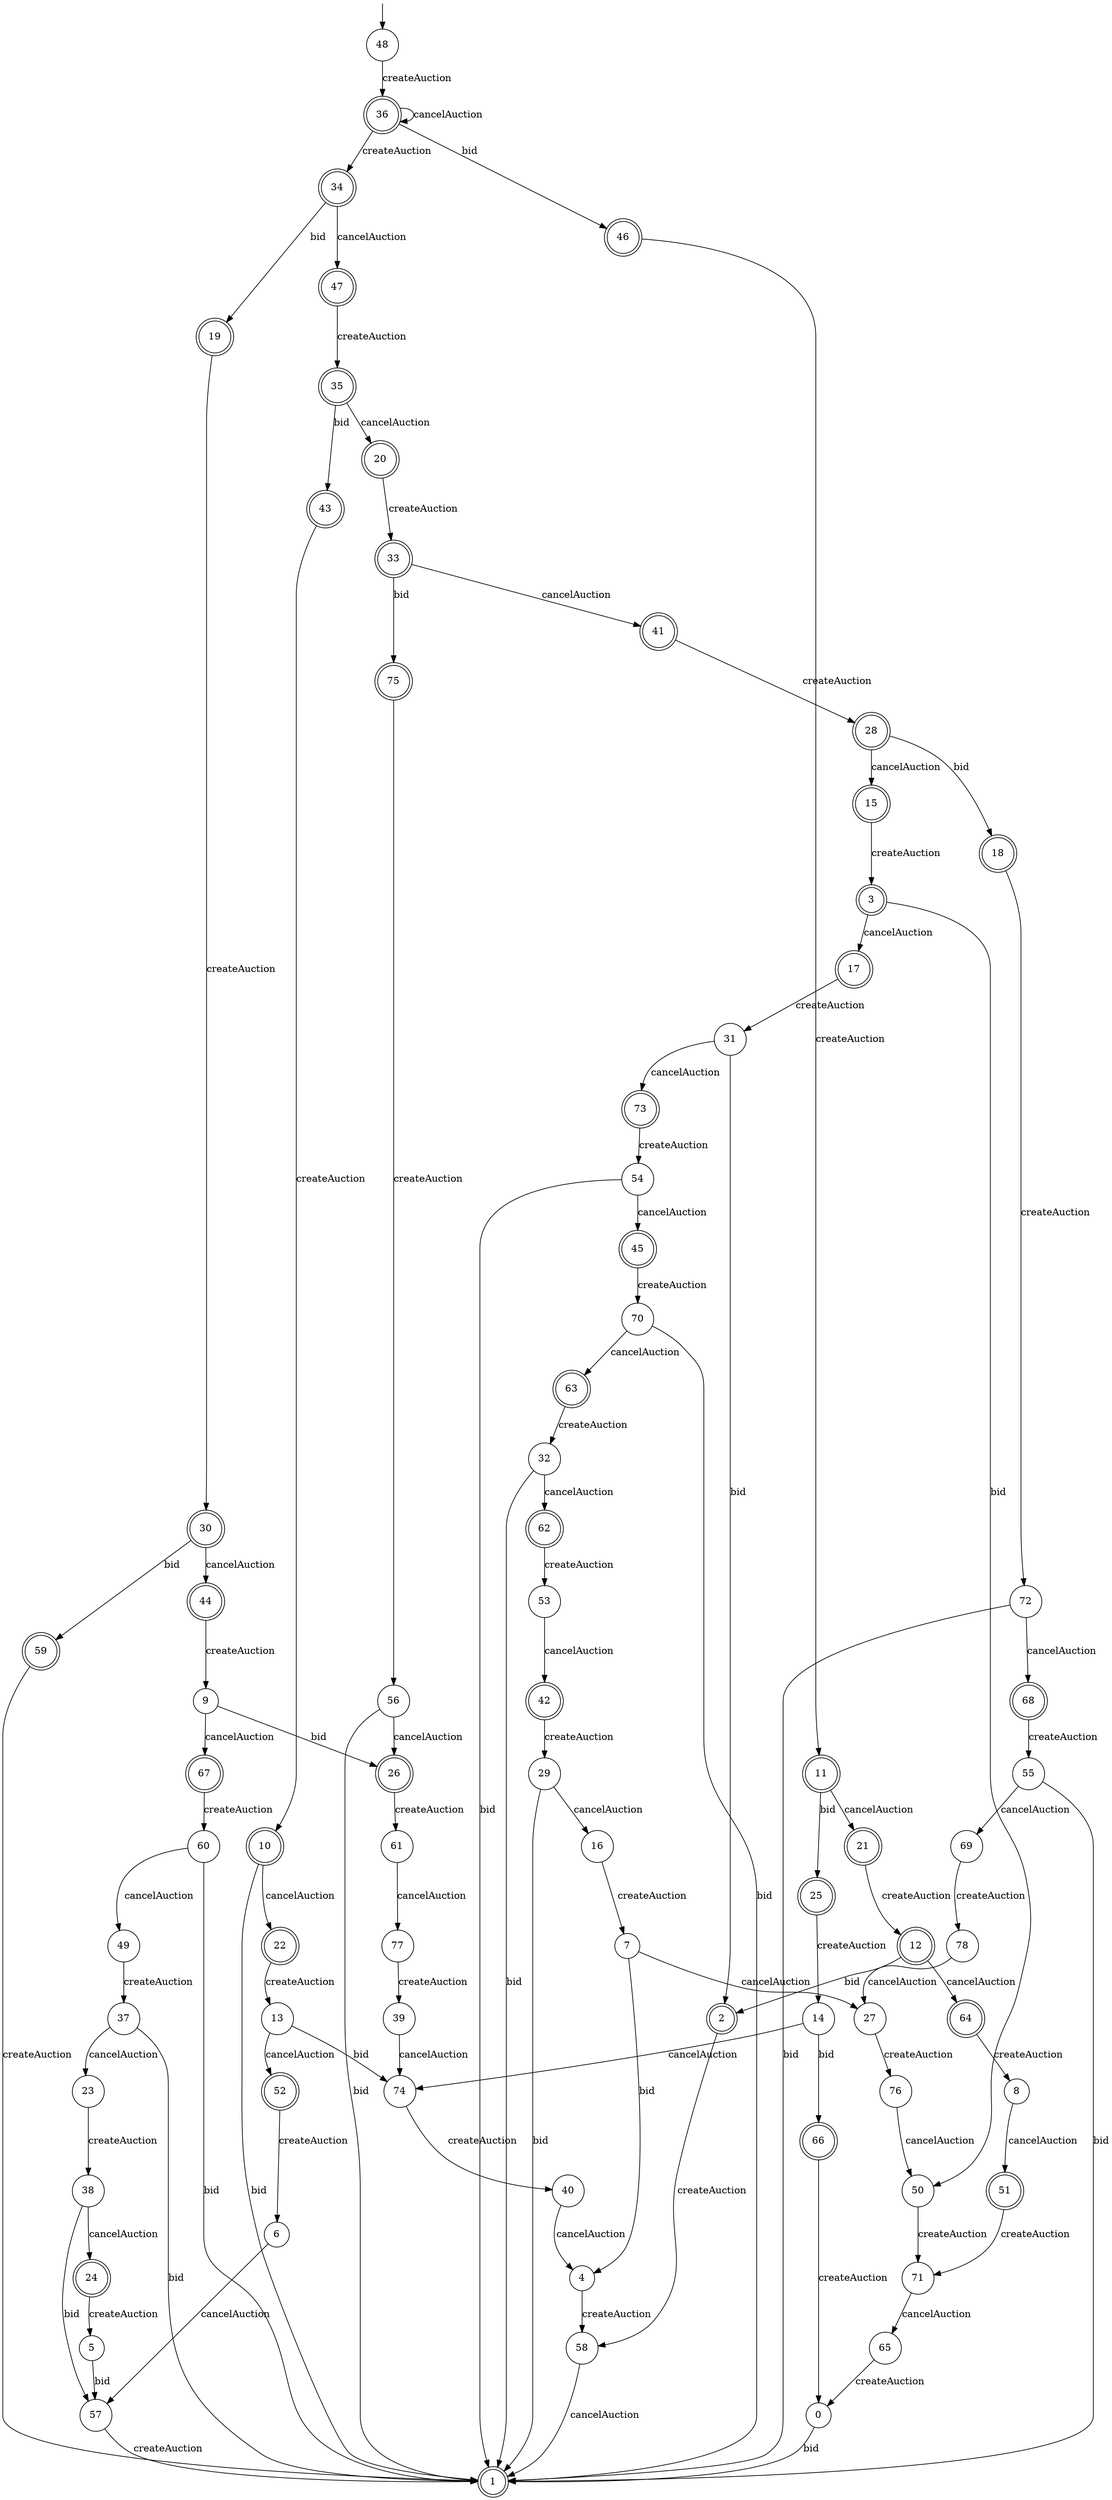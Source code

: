 digraph g {

	s0 [shape="circle" label="0"];
	s1 [shape="doublecircle" label="1"];
	s2 [shape="doublecircle" label="2"];
	s3 [shape="doublecircle" label="3"];
	s4 [shape="circle" label="4"];
	s5 [shape="circle" label="5"];
	s6 [shape="circle" label="6"];
	s7 [shape="circle" label="7"];
	s8 [shape="circle" label="8"];
	s9 [shape="circle" label="9"];
	s10 [shape="doublecircle" label="10"];
	s11 [shape="doublecircle" label="11"];
	s12 [shape="doublecircle" label="12"];
	s13 [shape="circle" label="13"];
	s14 [shape="circle" label="14"];
	s15 [shape="doublecircle" label="15"];
	s16 [shape="circle" label="16"];
	s17 [shape="doublecircle" label="17"];
	s18 [shape="doublecircle" label="18"];
	s19 [shape="doublecircle" label="19"];
	s20 [shape="doublecircle" label="20"];
	s21 [shape="doublecircle" label="21"];
	s22 [shape="doublecircle" label="22"];
	s23 [shape="circle" label="23"];
	s24 [shape="doublecircle" label="24"];
	s25 [shape="doublecircle" label="25"];
	s26 [shape="doublecircle" label="26"];
	s27 [shape="circle" label="27"];
	s28 [shape="doublecircle" label="28"];
	s29 [shape="circle" label="29"];
	s30 [shape="doublecircle" label="30"];
	s31 [shape="circle" label="31"];
	s32 [shape="circle" label="32"];
	s33 [shape="doublecircle" label="33"];
	s34 [shape="doublecircle" label="34"];
	s35 [shape="doublecircle" label="35"];
	s36 [shape="doublecircle" label="36"];
	s37 [shape="circle" label="37"];
	s38 [shape="circle" label="38"];
	s39 [shape="circle" label="39"];
	s40 [shape="circle" label="40"];
	s41 [shape="doublecircle" label="41"];
	s42 [shape="doublecircle" label="42"];
	s43 [shape="doublecircle" label="43"];
	s44 [shape="doublecircle" label="44"];
	s45 [shape="doublecircle" label="45"];
	s46 [shape="doublecircle" label="46"];
	s47 [shape="doublecircle" label="47"];
	s48 [shape="circle" label="48"];
	s49 [shape="circle" label="49"];
	s50 [shape="circle" label="50"];
	s51 [shape="doublecircle" label="51"];
	s52 [shape="doublecircle" label="52"];
	s53 [shape="circle" label="53"];
	s54 [shape="circle" label="54"];
	s55 [shape="circle" label="55"];
	s56 [shape="circle" label="56"];
	s57 [shape="circle" label="57"];
	s58 [shape="circle" label="58"];
	s59 [shape="doublecircle" label="59"];
	s60 [shape="circle" label="60"];
	s61 [shape="circle" label="61"];
	s62 [shape="doublecircle" label="62"];
	s63 [shape="doublecircle" label="63"];
	s64 [shape="doublecircle" label="64"];
	s65 [shape="circle" label="65"];
	s66 [shape="doublecircle" label="66"];
	s67 [shape="doublecircle" label="67"];
	s68 [shape="doublecircle" label="68"];
	s69 [shape="circle" label="69"];
	s70 [shape="circle" label="70"];
	s71 [shape="circle" label="71"];
	s72 [shape="circle" label="72"];
	s73 [shape="doublecircle" label="73"];
	s74 [shape="circle" label="74"];
	s75 [shape="doublecircle" label="75"];
	s76 [shape="circle" label="76"];
	s77 [shape="circle" label="77"];
	s78 [shape="circle" label="78"];
	s0 -> s1 [label="bid"];
	s2 -> s58 [label="createAuction"];
	s3 -> s17 [label="cancelAuction"];
	s3 -> s50 [label="bid"];
	s4 -> s58 [label="createAuction"];
	s5 -> s57 [label="bid"];
	s6 -> s57 [label="cancelAuction"];
	s7 -> s27 [label="cancelAuction"];
	s7 -> s4 [label="bid"];
	s8 -> s51 [label="cancelAuction"];
	s9 -> s67 [label="cancelAuction"];
	s9 -> s26 [label="bid"];
	s10 -> s22 [label="cancelAuction"];
	s10 -> s1 [label="bid"];
	s11 -> s21 [label="cancelAuction"];
	s11 -> s25 [label="bid"];
	s12 -> s64 [label="cancelAuction"];
	s12 -> s2 [label="bid"];
	s13 -> s52 [label="cancelAuction"];
	s13 -> s74 [label="bid"];
	s14 -> s74 [label="cancelAuction"];
	s14 -> s66 [label="bid"];
	s15 -> s3 [label="createAuction"];
	s16 -> s7 [label="createAuction"];
	s17 -> s31 [label="createAuction"];
	s18 -> s72 [label="createAuction"];
	s19 -> s30 [label="createAuction"];
	s20 -> s33 [label="createAuction"];
	s21 -> s12 [label="createAuction"];
	s22 -> s13 [label="createAuction"];
	s23 -> s38 [label="createAuction"];
	s24 -> s5 [label="createAuction"];
	s25 -> s14 [label="createAuction"];
	s26 -> s61 [label="createAuction"];
	s27 -> s76 [label="createAuction"];
	s28 -> s15 [label="cancelAuction"];
	s28 -> s18 [label="bid"];
	s29 -> s16 [label="cancelAuction"];
	s29 -> s1 [label="bid"];
	s30 -> s44 [label="cancelAuction"];
	s30 -> s59 [label="bid"];
	s31 -> s73 [label="cancelAuction"];
	s31 -> s2 [label="bid"];
	s32 -> s62 [label="cancelAuction"];
	s32 -> s1 [label="bid"];
	s33 -> s41 [label="cancelAuction"];
	s33 -> s75 [label="bid"];
	s34 -> s47 [label="cancelAuction"];
	s34 -> s19 [label="bid"];
	s35 -> s20 [label="cancelAuction"];
	s35 -> s43 [label="bid"];
	s36 -> s34 [label="createAuction"];
	s36 -> s36 [label="cancelAuction"];
	s36 -> s46 [label="bid"];
	s37 -> s23 [label="cancelAuction"];
	s37 -> s1 [label="bid"];
	s38 -> s24 [label="cancelAuction"];
	s38 -> s57 [label="bid"];
	s39 -> s74 [label="cancelAuction"];
	s40 -> s4 [label="cancelAuction"];
	s41 -> s28 [label="createAuction"];
	s42 -> s29 [label="createAuction"];
	s43 -> s10 [label="createAuction"];
	s44 -> s9 [label="createAuction"];
	s45 -> s70 [label="createAuction"];
	s46 -> s11 [label="createAuction"];
	s47 -> s35 [label="createAuction"];
	s48 -> s36 [label="createAuction"];
	s49 -> s37 [label="createAuction"];
	s50 -> s71 [label="createAuction"];
	s51 -> s71 [label="createAuction"];
	s52 -> s6 [label="createAuction"];
	s53 -> s42 [label="cancelAuction"];
	s54 -> s45 [label="cancelAuction"];
	s54 -> s1 [label="bid"];
	s55 -> s69 [label="cancelAuction"];
	s55 -> s1 [label="bid"];
	s56 -> s26 [label="cancelAuction"];
	s56 -> s1 [label="bid"];
	s57 -> s1 [label="createAuction"];
	s58 -> s1 [label="cancelAuction"];
	s59 -> s1 [label="createAuction"];
	s60 -> s49 [label="cancelAuction"];
	s60 -> s1 [label="bid"];
	s61 -> s77 [label="cancelAuction"];
	s62 -> s53 [label="createAuction"];
	s63 -> s32 [label="createAuction"];
	s64 -> s8 [label="createAuction"];
	s65 -> s0 [label="createAuction"];
	s66 -> s0 [label="createAuction"];
	s67 -> s60 [label="createAuction"];
	s68 -> s55 [label="createAuction"];
	s69 -> s78 [label="createAuction"];
	s70 -> s63 [label="cancelAuction"];
	s70 -> s1 [label="bid"];
	s71 -> s65 [label="cancelAuction"];
	s72 -> s68 [label="cancelAuction"];
	s72 -> s1 [label="bid"];
	s73 -> s54 [label="createAuction"];
	s74 -> s40 [label="createAuction"];
	s75 -> s56 [label="createAuction"];
	s76 -> s50 [label="cancelAuction"];
	s77 -> s39 [label="createAuction"];
	s78 -> s27 [label="cancelAuction"];

__start0 [label="" shape="none" width="0" height="0"];
__start0 -> s48;

}
